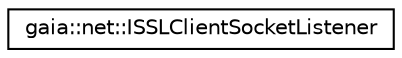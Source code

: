 digraph G
{
  edge [fontname="Helvetica",fontsize="10",labelfontname="Helvetica",labelfontsize="10"];
  node [fontname="Helvetica",fontsize="10",shape=record];
  rankdir=LR;
  Node1 [label="gaia::net::ISSLClientSocketListener",height=0.2,width=0.4,color="black", fillcolor="white", style="filled",URL="$dd/d2a/classgaia_1_1net_1_1_i_s_s_l_client_socket_listener.html"];
}
